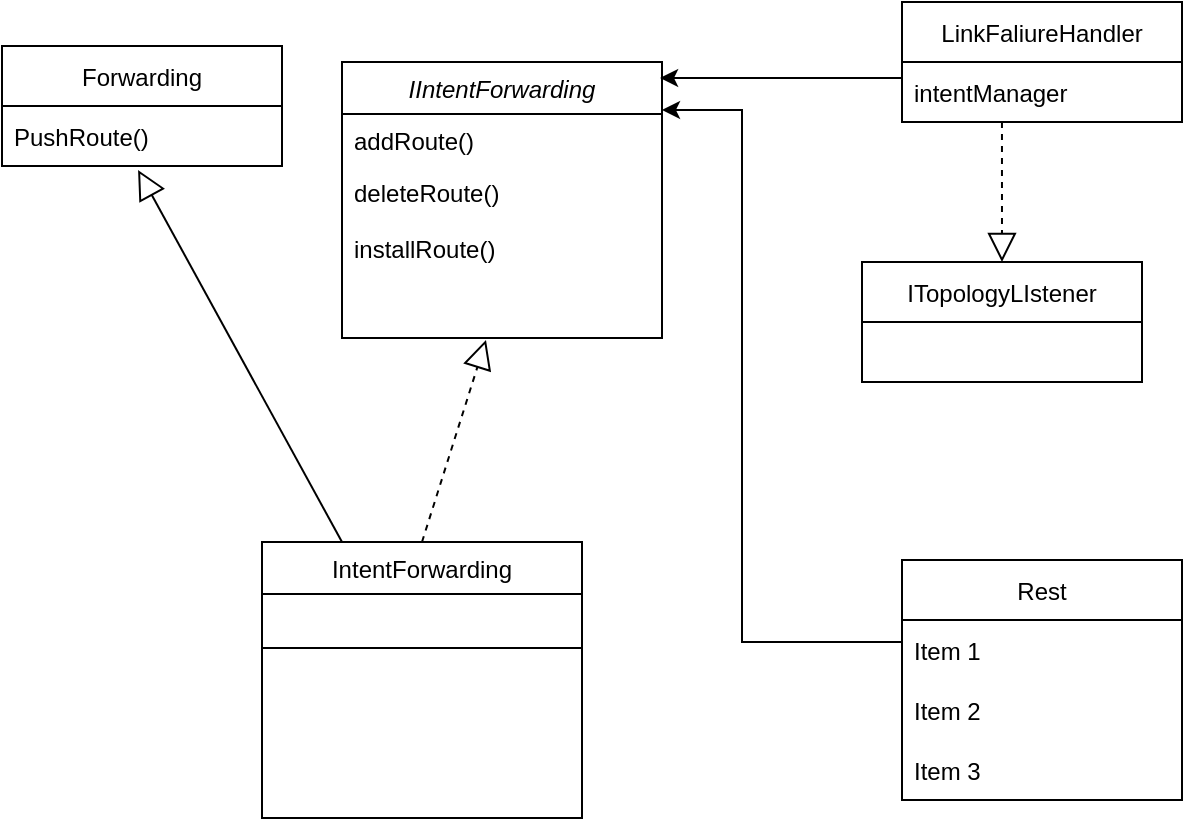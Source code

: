 <mxfile version="16.4.0" type="device"><diagram id="C5RBs43oDa-KdzZeNtuy" name="Page-1"><mxGraphModel dx="1422" dy="873" grid="1" gridSize="10" guides="1" tooltips="1" connect="1" arrows="1" fold="1" page="1" pageScale="1" pageWidth="827" pageHeight="1169" math="0" shadow="0"><root><mxCell id="WIyWlLk6GJQsqaUBKTNV-0"/><mxCell id="WIyWlLk6GJQsqaUBKTNV-1" parent="WIyWlLk6GJQsqaUBKTNV-0"/><mxCell id="zkfFHV4jXpPFQw0GAbJ--0" value="IIntentForwarding" style="swimlane;fontStyle=2;align=center;verticalAlign=top;childLayout=stackLayout;horizontal=1;startSize=26;horizontalStack=0;resizeParent=1;resizeLast=0;collapsible=1;marginBottom=0;rounded=0;shadow=0;strokeWidth=1;" parent="WIyWlLk6GJQsqaUBKTNV-1" vertex="1"><mxGeometry x="220" y="120" width="160" height="138" as="geometry"><mxRectangle x="230" y="140" width="160" height="26" as="alternateBounds"/></mxGeometry></mxCell><mxCell id="zkfFHV4jXpPFQw0GAbJ--2" value="addRoute()" style="text;align=left;verticalAlign=top;spacingLeft=4;spacingRight=4;overflow=hidden;rotatable=0;points=[[0,0.5],[1,0.5]];portConstraint=eastwest;rounded=0;shadow=0;html=0;" parent="zkfFHV4jXpPFQw0GAbJ--0" vertex="1"><mxGeometry y="26" width="160" height="26" as="geometry"/></mxCell><mxCell id="zkfFHV4jXpPFQw0GAbJ--3" value="deleteRoute()&#10;" style="text;align=left;verticalAlign=top;spacingLeft=4;spacingRight=4;overflow=hidden;rotatable=0;points=[[0,0.5],[1,0.5]];portConstraint=eastwest;rounded=0;shadow=0;html=0;" parent="zkfFHV4jXpPFQw0GAbJ--0" vertex="1"><mxGeometry y="52" width="160" height="28" as="geometry"/></mxCell><mxCell id="zMzHnDAYciQwLN3mxcBV-22" value="installRoute()&#10;" style="text;align=left;verticalAlign=top;spacingLeft=4;spacingRight=4;overflow=hidden;rotatable=0;points=[[0,0.5],[1,0.5]];portConstraint=eastwest;rounded=0;shadow=0;html=0;" vertex="1" parent="zkfFHV4jXpPFQw0GAbJ--0"><mxGeometry y="80" width="160" height="28" as="geometry"/></mxCell><mxCell id="zkfFHV4jXpPFQw0GAbJ--6" value="IntentForwarding" style="swimlane;fontStyle=0;align=center;verticalAlign=top;childLayout=stackLayout;horizontal=1;startSize=26;horizontalStack=0;resizeParent=1;resizeLast=0;collapsible=1;marginBottom=0;rounded=0;shadow=0;strokeWidth=1;" parent="WIyWlLk6GJQsqaUBKTNV-1" vertex="1"><mxGeometry x="180" y="360" width="160" height="138" as="geometry"><mxRectangle x="130" y="380" width="160" height="26" as="alternateBounds"/></mxGeometry></mxCell><mxCell id="zkfFHV4jXpPFQw0GAbJ--9" value="" style="line;html=1;strokeWidth=1;align=left;verticalAlign=middle;spacingTop=-1;spacingLeft=3;spacingRight=3;rotatable=0;labelPosition=right;points=[];portConstraint=eastwest;" parent="zkfFHV4jXpPFQw0GAbJ--6" vertex="1"><mxGeometry y="26" width="160" height="54" as="geometry"/></mxCell><mxCell id="zMzHnDAYciQwLN3mxcBV-3" value="" style="endArrow=block;dashed=1;endFill=0;endSize=12;html=1;rounded=0;exitX=0.5;exitY=0;exitDx=0;exitDy=0;entryX=0.45;entryY=1.038;entryDx=0;entryDy=0;entryPerimeter=0;" edge="1" parent="WIyWlLk6GJQsqaUBKTNV-1" source="zkfFHV4jXpPFQw0GAbJ--6"><mxGeometry width="160" relative="1" as="geometry"><mxPoint x="380" y="510" as="sourcePoint"/><mxPoint x="292" y="258.988" as="targetPoint"/></mxGeometry></mxCell><mxCell id="zMzHnDAYciQwLN3mxcBV-9" style="edgeStyle=orthogonalEdgeStyle;rounded=0;orthogonalLoop=1;jettySize=auto;html=1;exitX=0;exitY=0.5;exitDx=0;exitDy=0;entryX=0.994;entryY=0.058;entryDx=0;entryDy=0;entryPerimeter=0;" edge="1" parent="WIyWlLk6GJQsqaUBKTNV-1" source="zMzHnDAYciQwLN3mxcBV-6" target="zkfFHV4jXpPFQw0GAbJ--0"><mxGeometry relative="1" as="geometry"><mxPoint x="380" y="150" as="targetPoint"/><Array as="points"><mxPoint x="500" y="128"/></Array></mxGeometry></mxCell><mxCell id="zMzHnDAYciQwLN3mxcBV-5" value="LinkFaliureHandler" style="swimlane;fontStyle=0;childLayout=stackLayout;horizontal=1;startSize=30;horizontalStack=0;resizeParent=1;resizeParentMax=0;resizeLast=0;collapsible=1;marginBottom=0;" vertex="1" parent="WIyWlLk6GJQsqaUBKTNV-1"><mxGeometry x="500" y="90" width="140" height="60" as="geometry"/></mxCell><mxCell id="zMzHnDAYciQwLN3mxcBV-6" value="intentManager" style="text;strokeColor=none;fillColor=none;align=left;verticalAlign=middle;spacingLeft=4;spacingRight=4;overflow=hidden;points=[[0,0.5],[1,0.5]];portConstraint=eastwest;rotatable=0;" vertex="1" parent="zMzHnDAYciQwLN3mxcBV-5"><mxGeometry y="30" width="140" height="30" as="geometry"/></mxCell><mxCell id="zMzHnDAYciQwLN3mxcBV-10" value="" style="endArrow=block;dashed=1;endFill=0;endSize=12;html=1;rounded=0;exitX=0.357;exitY=1;exitDx=0;exitDy=0;exitPerimeter=0;" edge="1" parent="WIyWlLk6GJQsqaUBKTNV-1" source="zMzHnDAYciQwLN3mxcBV-6" target="zMzHnDAYciQwLN3mxcBV-11"><mxGeometry width="160" relative="1" as="geometry"><mxPoint x="573.143" y="490" as="sourcePoint"/><mxPoint x="350" y="620" as="targetPoint"/></mxGeometry></mxCell><mxCell id="zMzHnDAYciQwLN3mxcBV-11" value="ITopologyLIstener" style="swimlane;fontStyle=0;childLayout=stackLayout;horizontal=1;startSize=30;horizontalStack=0;resizeParent=1;resizeParentMax=0;resizeLast=0;collapsible=1;marginBottom=0;" vertex="1" parent="WIyWlLk6GJQsqaUBKTNV-1"><mxGeometry x="480" y="220" width="140" height="60" as="geometry"/></mxCell><mxCell id="zMzHnDAYciQwLN3mxcBV-17" value="" style="endArrow=block;endFill=0;endSize=12;html=1;rounded=0;exitX=0.25;exitY=0;exitDx=0;exitDy=0;entryX=0.486;entryY=1.067;entryDx=0;entryDy=0;entryPerimeter=0;" edge="1" parent="WIyWlLk6GJQsqaUBKTNV-1" source="zkfFHV4jXpPFQw0GAbJ--6" target="zMzHnDAYciQwLN3mxcBV-19"><mxGeometry width="160" relative="1" as="geometry"><mxPoint x="150" y="610" as="sourcePoint"/><mxPoint x="128.671" y="202" as="targetPoint"/></mxGeometry></mxCell><mxCell id="zMzHnDAYciQwLN3mxcBV-18" value="Forwarding" style="swimlane;fontStyle=0;childLayout=stackLayout;horizontal=1;startSize=30;horizontalStack=0;resizeParent=1;resizeParentMax=0;resizeLast=0;collapsible=1;marginBottom=0;" vertex="1" parent="WIyWlLk6GJQsqaUBKTNV-1"><mxGeometry x="50" y="112" width="140" height="60" as="geometry"/></mxCell><mxCell id="zMzHnDAYciQwLN3mxcBV-19" value="PushRoute()" style="text;strokeColor=none;fillColor=none;align=left;verticalAlign=middle;spacingLeft=4;spacingRight=4;overflow=hidden;points=[[0,0.5],[1,0.5]];portConstraint=eastwest;rotatable=0;" vertex="1" parent="zMzHnDAYciQwLN3mxcBV-18"><mxGeometry y="30" width="140" height="30" as="geometry"/></mxCell><mxCell id="zMzHnDAYciQwLN3mxcBV-23" value="Rest" style="swimlane;fontStyle=0;childLayout=stackLayout;horizontal=1;startSize=30;horizontalStack=0;resizeParent=1;resizeParentMax=0;resizeLast=0;collapsible=1;marginBottom=0;" vertex="1" parent="WIyWlLk6GJQsqaUBKTNV-1"><mxGeometry x="500" y="369" width="140" height="120" as="geometry"/></mxCell><mxCell id="zMzHnDAYciQwLN3mxcBV-24" value="Item 1" style="text;strokeColor=none;fillColor=none;align=left;verticalAlign=middle;spacingLeft=4;spacingRight=4;overflow=hidden;points=[[0,0.5],[1,0.5]];portConstraint=eastwest;rotatable=0;" vertex="1" parent="zMzHnDAYciQwLN3mxcBV-23"><mxGeometry y="30" width="140" height="30" as="geometry"/></mxCell><mxCell id="zMzHnDAYciQwLN3mxcBV-25" value="Item 2" style="text;strokeColor=none;fillColor=none;align=left;verticalAlign=middle;spacingLeft=4;spacingRight=4;overflow=hidden;points=[[0,0.5],[1,0.5]];portConstraint=eastwest;rotatable=0;" vertex="1" parent="zMzHnDAYciQwLN3mxcBV-23"><mxGeometry y="60" width="140" height="30" as="geometry"/></mxCell><mxCell id="zMzHnDAYciQwLN3mxcBV-26" value="Item 3" style="text;strokeColor=none;fillColor=none;align=left;verticalAlign=middle;spacingLeft=4;spacingRight=4;overflow=hidden;points=[[0,0.5],[1,0.5]];portConstraint=eastwest;rotatable=0;" vertex="1" parent="zMzHnDAYciQwLN3mxcBV-23"><mxGeometry y="90" width="140" height="30" as="geometry"/></mxCell><mxCell id="zMzHnDAYciQwLN3mxcBV-27" style="edgeStyle=orthogonalEdgeStyle;rounded=0;orthogonalLoop=1;jettySize=auto;html=1;exitX=0;exitY=0.5;exitDx=0;exitDy=0;entryX=1;entryY=-0.077;entryDx=0;entryDy=0;entryPerimeter=0;" edge="1" parent="WIyWlLk6GJQsqaUBKTNV-1" source="zMzHnDAYciQwLN3mxcBV-24" target="zkfFHV4jXpPFQw0GAbJ--2"><mxGeometry relative="1" as="geometry"><mxPoint x="649.04" y="74.11" as="targetPoint"/><Array as="points"><mxPoint x="500" y="410"/><mxPoint x="420" y="410"/><mxPoint x="420" y="144"/></Array></mxGeometry></mxCell></root></mxGraphModel></diagram></mxfile>